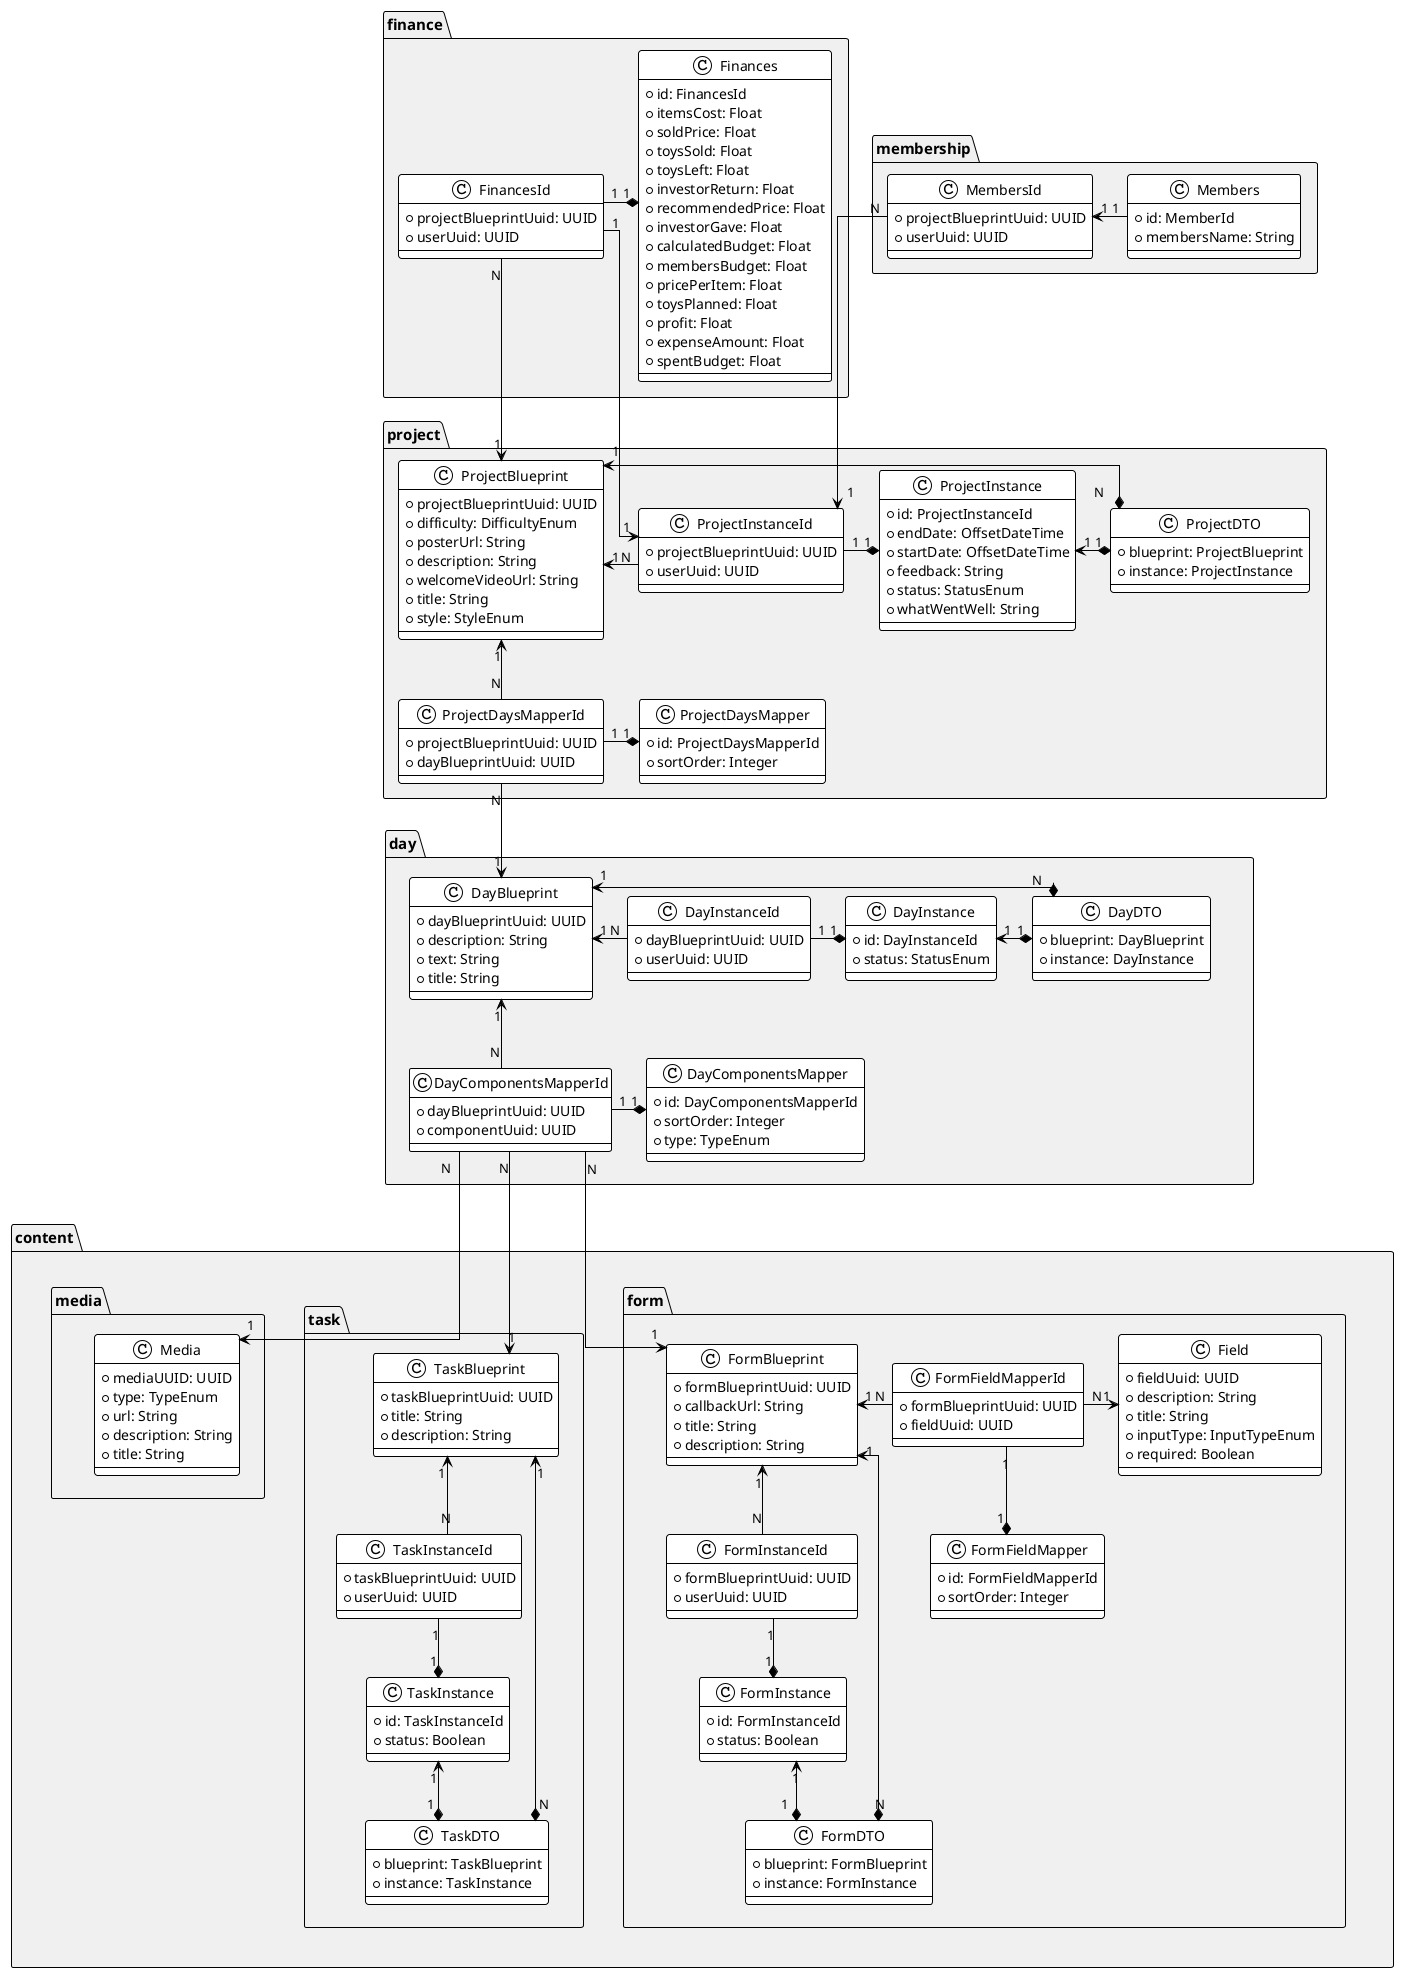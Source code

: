 @startuml

!theme plain

skinparam linetype ortho

skinparam package {
    FontSize 15
    FontStyle bold
    BackgroundColor #F0F0F0
}

package "project" {
    class ProjectBlueprint {
        * projectBlueprintUuid: UUID
        * difficulty: DifficultyEnum
        * posterUrl: String
        * description: String
        * welcomeVideoUrl: String
        * title: String
        * style: StyleEnum
    }

    class ProjectInstanceId {
        * projectBlueprintUuid: UUID
        * userUuid: UUID
    }

    class ProjectInstance {
        * id: ProjectInstanceId
        * endDate: OffsetDateTime
        * startDate: OffsetDateTime
        * feedback: String
        * status: StatusEnum
        * whatWentWell: String
    }

    class ProjectDTO {
        * blueprint: ProjectBlueprint
        * instance: ProjectInstance
    }

    class ProjectDaysMapperId {
        * projectBlueprintUuid: UUID
        * dayBlueprintUuid: UUID
    }

    class ProjectDaysMapper {
        * id: ProjectDaysMapperId
        * sortOrder: Integer
    }

}

package "membership" {
    class Members {
        * id: MemberId
        * membersName: String
    }
    
    class MembersId {
        * projectBlueprintUuid: UUID
        * userUuid: UUID
    }
}

package "day" {
    class DayBlueprint {
        * dayBlueprintUuid: UUID
        * description: String
        * text: String
        * title: String
    }

    class DayInstanceId {
        * dayBlueprintUuid: UUID
        * userUuid: UUID
    }

    class DayInstance {
        * id: DayInstanceId
        * status: StatusEnum
    }

    class DayDTO {
        * blueprint: DayBlueprint
        * instance: DayInstance
    }

    class DayComponentsMapperId {
        * dayBlueprintUuid: UUID
        * componentUuid: UUID
    }

    class DayComponentsMapper {
        * id: DayComponentsMapperId
        * sortOrder: Integer
        * type: TypeEnum
    }
}

package "content" {
    package "form" {
        class FormBlueprint {
            * formBlueprintUuid: UUID
            * callbackUrl: String
            * title: String
            * description: String
        }

        class FormInstanceId {
            * formBlueprintUuid: UUID
            * userUuid: UUID
        }

        class FormInstance {
            * id: FormInstanceId
            * status: Boolean
        }

        class FormDTO {
            * blueprint: FormBlueprint
            * instance: FormInstance
        }

        class FormFieldMapperId {
            * formBlueprintUuid: UUID
            * fieldUuid: UUID
        }

        class FormFieldMapper {
            * id: FormFieldMapperId
            * sortOrder: Integer
        }

        class Field {
            * fieldUuid: UUID
            * description: String
            * title: String
            * inputType: InputTypeEnum
            * required: Boolean
        }
    }

    package "task" {
        class TaskBlueprint {
            * taskBlueprintUuid: UUID
            * title: String
            * description: String
        }

        class TaskInstanceId {
            * taskBlueprintUuid: UUID
            * userUuid: UUID
        }

        class TaskInstance {
            * id: TaskInstanceId
            * status: Boolean
        }

        class TaskDTO {
            * blueprint: TaskBlueprint
            * instance: TaskInstance
        }
    }

    package "media" {
        class Media {
            * mediaUUID: UUID
            * type: TypeEnum
            * url: String
            * description: String
            * title: String
        }
    }
}
package "finance" {
    class FinancesId {
        * projectBlueprintUuid: UUID
        * userUuid: UUID
    }
    class Finances {
        * id: FinancesId
        * itemsCost: Float
        * soldPrice: Float
        * toysSold: Float
        * toysLeft: Float
        * investorReturn: Float
        * recommendedPrice: Float
        * investorGave: Float
        * calculatedBudget: Float
        * membersBudget: Float
        * pricePerItem: Float
        * toysPlanned: Float
        * profit: Float
        * expenseAmount: Float
        * spentBudget: Float
    }
}
FinancesId       "1" -down-> "1" ProjectInstanceId
FinancesId       "N" -down-> "1" ProjectBlueprint
Finances         "1" *-left- "1" FinancesId

MembersId        "N" -down-> "1" ProjectInstanceId
Members        "1" -left-> "1" MembersId

ProjectInstanceId "N" -left-> "1" ProjectBlueprint
ProjectInstance  "1" *-left- "1" ProjectInstanceId
ProjectDTO       "N" *-left-> "1" ProjectBlueprint
ProjectDTO       "1" *-left-> "1" ProjectInstance

ProjectDaysMapperId "N" -up-> "1" ProjectBlueprint
ProjectDaysMapperId "N" -down-> "1" DayBlueprint
ProjectDaysMapper "1" *-left- "1" ProjectDaysMapperId

DayInstanceId    "N" -left-> "1" DayBlueprint
DayInstance      "1" *-left- "1" DayInstanceId
DayDTO           "N" *-left-> "1" DayBlueprint
DayDTO           "1" *-left-> "1" DayInstance

DayComponentsMapperId "N" -up-> "1" DayBlueprint
DayComponentsMapperId "N" -down-> "1" Media
DayComponentsMapperId "N" -down-> "1" TaskBlueprint
DayComponentsMapperId "N" -down-> "1" FormBlueprint

DayComponentsMapper "1" *-left- "1" DayComponentsMapperId

TaskInstanceId   "N" -up-> "1" TaskBlueprint
TaskInstance     "1" *-up- "1" TaskInstanceId
TaskDTO          "N" *-up-> "1" TaskBlueprint
TaskDTO          "1" *-up-> "1" TaskInstance

FormInstanceId    "N" -up-> "1" FormBlueprint
FormInstance     "1" *-up- "1" FormInstanceId
FormDTO          "N" *-up-> "1" FormBlueprint
FormDTO          "1" *-up-> "1" FormInstance

FormFieldMapperId "N" -left-> "1" FormBlueprint
FormFieldMapper  "1" *-up- "1" FormFieldMapperId
FormFieldMapperId "N" -right-> "1" Field

media -right[hidden]-> task
task -right[hidden]-> form
task -right[hidden]-> form
day -down[hidden]-> content

@enduml